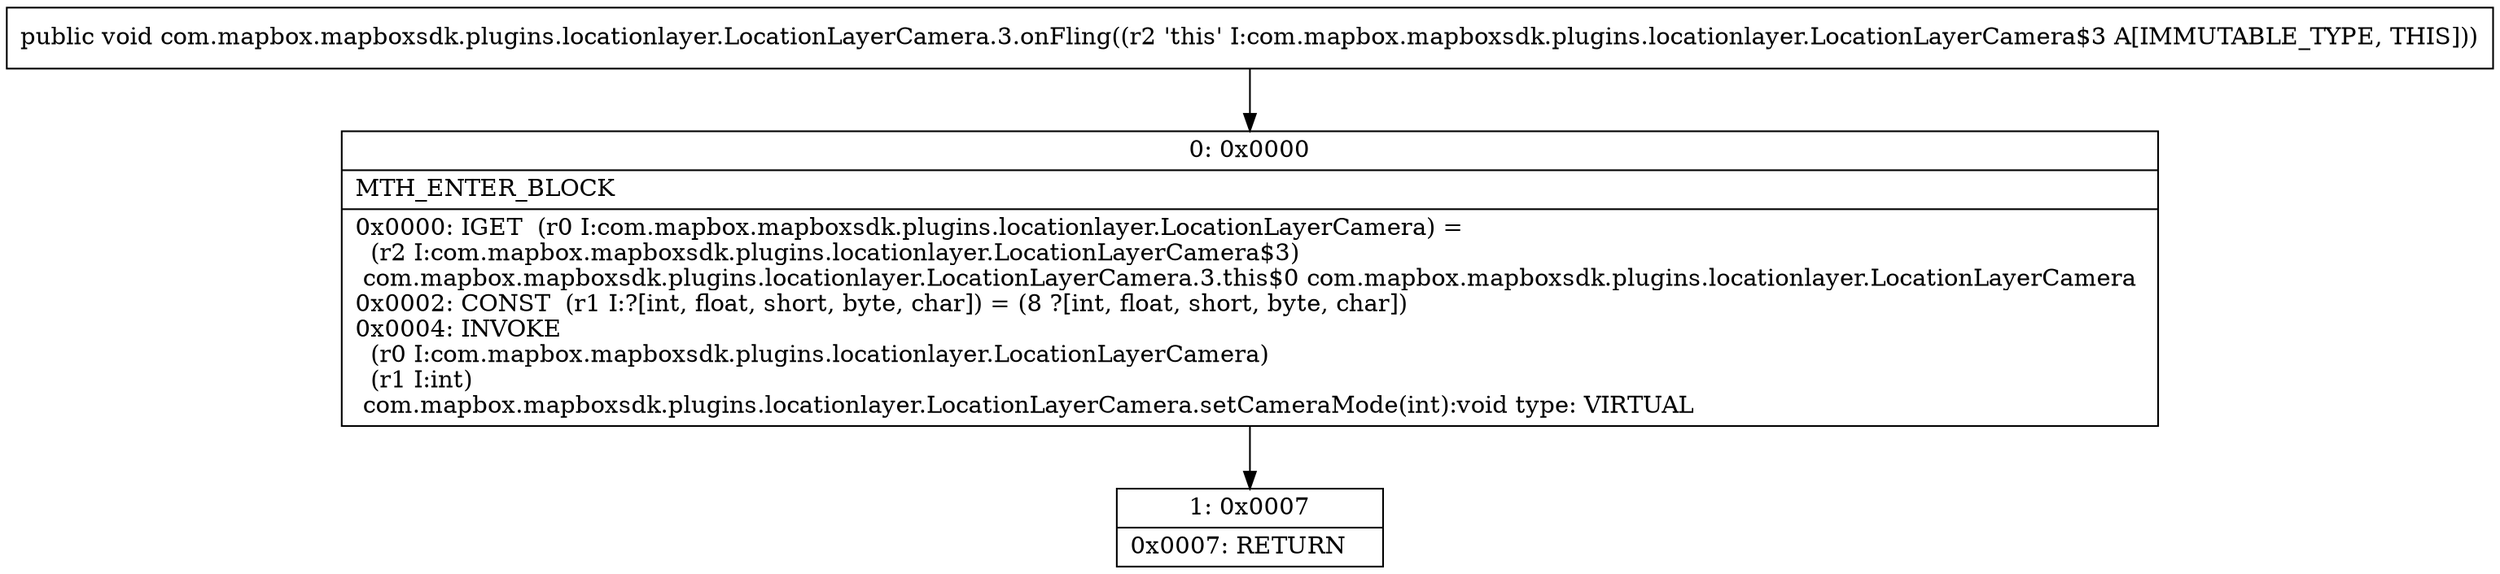 digraph "CFG forcom.mapbox.mapboxsdk.plugins.locationlayer.LocationLayerCamera.3.onFling()V" {
Node_0 [shape=record,label="{0\:\ 0x0000|MTH_ENTER_BLOCK\l|0x0000: IGET  (r0 I:com.mapbox.mapboxsdk.plugins.locationlayer.LocationLayerCamera) = \l  (r2 I:com.mapbox.mapboxsdk.plugins.locationlayer.LocationLayerCamera$3)\l com.mapbox.mapboxsdk.plugins.locationlayer.LocationLayerCamera.3.this$0 com.mapbox.mapboxsdk.plugins.locationlayer.LocationLayerCamera \l0x0002: CONST  (r1 I:?[int, float, short, byte, char]) = (8 ?[int, float, short, byte, char]) \l0x0004: INVOKE  \l  (r0 I:com.mapbox.mapboxsdk.plugins.locationlayer.LocationLayerCamera)\l  (r1 I:int)\l com.mapbox.mapboxsdk.plugins.locationlayer.LocationLayerCamera.setCameraMode(int):void type: VIRTUAL \l}"];
Node_1 [shape=record,label="{1\:\ 0x0007|0x0007: RETURN   \l}"];
MethodNode[shape=record,label="{public void com.mapbox.mapboxsdk.plugins.locationlayer.LocationLayerCamera.3.onFling((r2 'this' I:com.mapbox.mapboxsdk.plugins.locationlayer.LocationLayerCamera$3 A[IMMUTABLE_TYPE, THIS])) }"];
MethodNode -> Node_0;
Node_0 -> Node_1;
}

